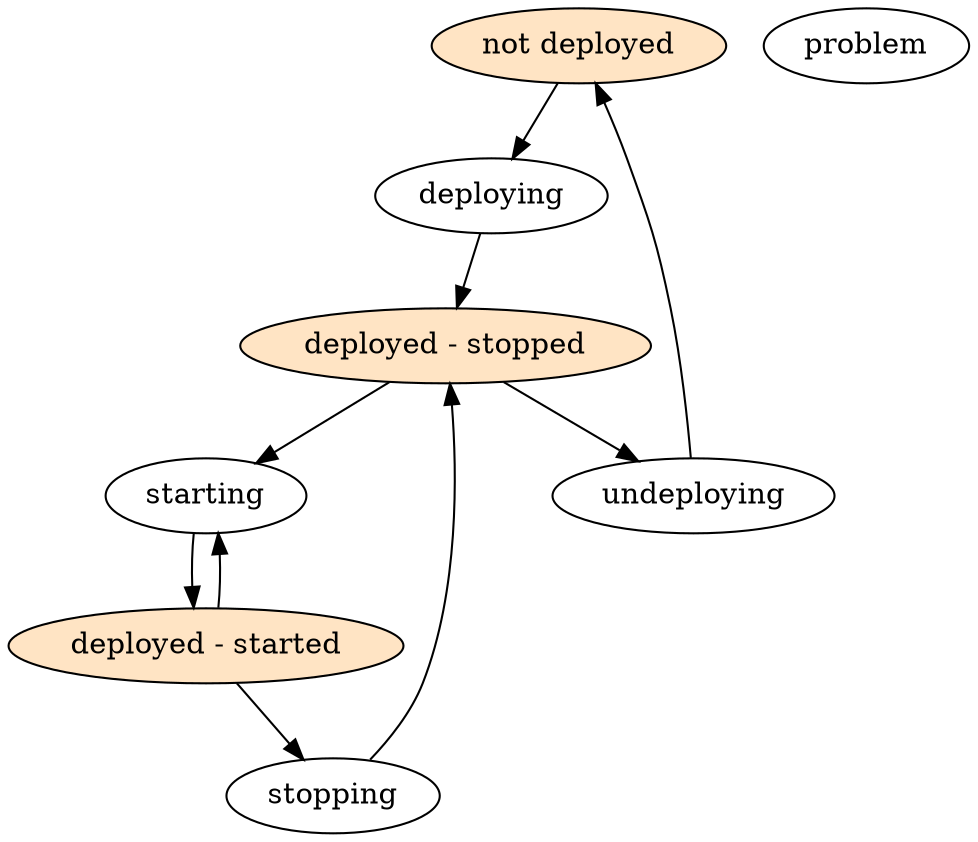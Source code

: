 # Use http://graphviz-dev.appspot.com/ to visualize the graph
digraph g {

      "not deployed" -> deploying -> "deployed - stopped" -> starting;
      starting -> "deployed - started" -> stopping -> "deployed - stopped";
      "deployed - started" -> starting;
      "deployed - stopped" -> undeploying -> "not deployed";
      problem;

      "not deployed" [ fillcolor="bisque", style="filled" ];
      "deployed - started" [ fillcolor="bisque", style="filled" ];
      "deployed - stopped" [ fillcolor="bisque", style="filled" ];
}
